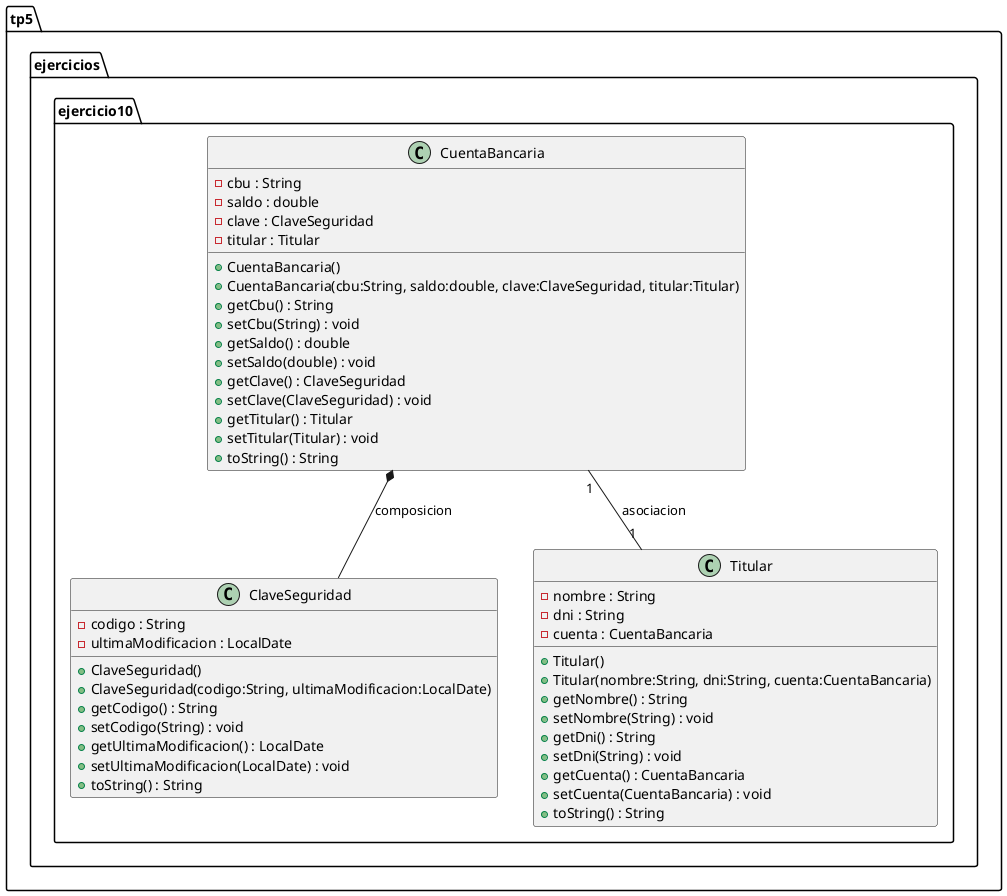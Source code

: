 @startuml
package tp5.ejercicios.ejercicio10 {
  class CuentaBancaria {
    - cbu : String
    - saldo : double
    - clave : ClaveSeguridad
    - titular : Titular
    + CuentaBancaria()
    + CuentaBancaria(cbu:String, saldo:double, clave:ClaveSeguridad, titular:Titular)
    + getCbu() : String
    + setCbu(String) : void
    + getSaldo() : double
    + setSaldo(double) : void
    + getClave() : ClaveSeguridad
    + setClave(ClaveSeguridad) : void
    + getTitular() : Titular
    + setTitular(Titular) : void
    + toString() : String
  }

  class ClaveSeguridad {
    - codigo : String
    - ultimaModificacion : LocalDate
    + ClaveSeguridad()
    + ClaveSeguridad(codigo:String, ultimaModificacion:LocalDate)
    + getCodigo() : String
    + setCodigo(String) : void
    + getUltimaModificacion() : LocalDate
    + setUltimaModificacion(LocalDate) : void
    + toString() : String
  }

  class Titular {
    - nombre : String
    - dni : String
    - cuenta : CuentaBancaria
    + Titular()
    + Titular(nombre:String, dni:String, cuenta:CuentaBancaria)
    + getNombre() : String
    + setNombre(String) : void
    + getDni() : String
    + setDni(String) : void
    + getCuenta() : CuentaBancaria
    + setCuenta(CuentaBancaria) : void
    + toString() : String
  }

  ' Composicion: CuentaBancaria -> ClaveSeguridad
  CuentaBancaria *-- ClaveSeguridad : composicion

  ' Asociacion bidireccional
  CuentaBancaria "1" -- "1" Titular : asociacion
}
@enduml
